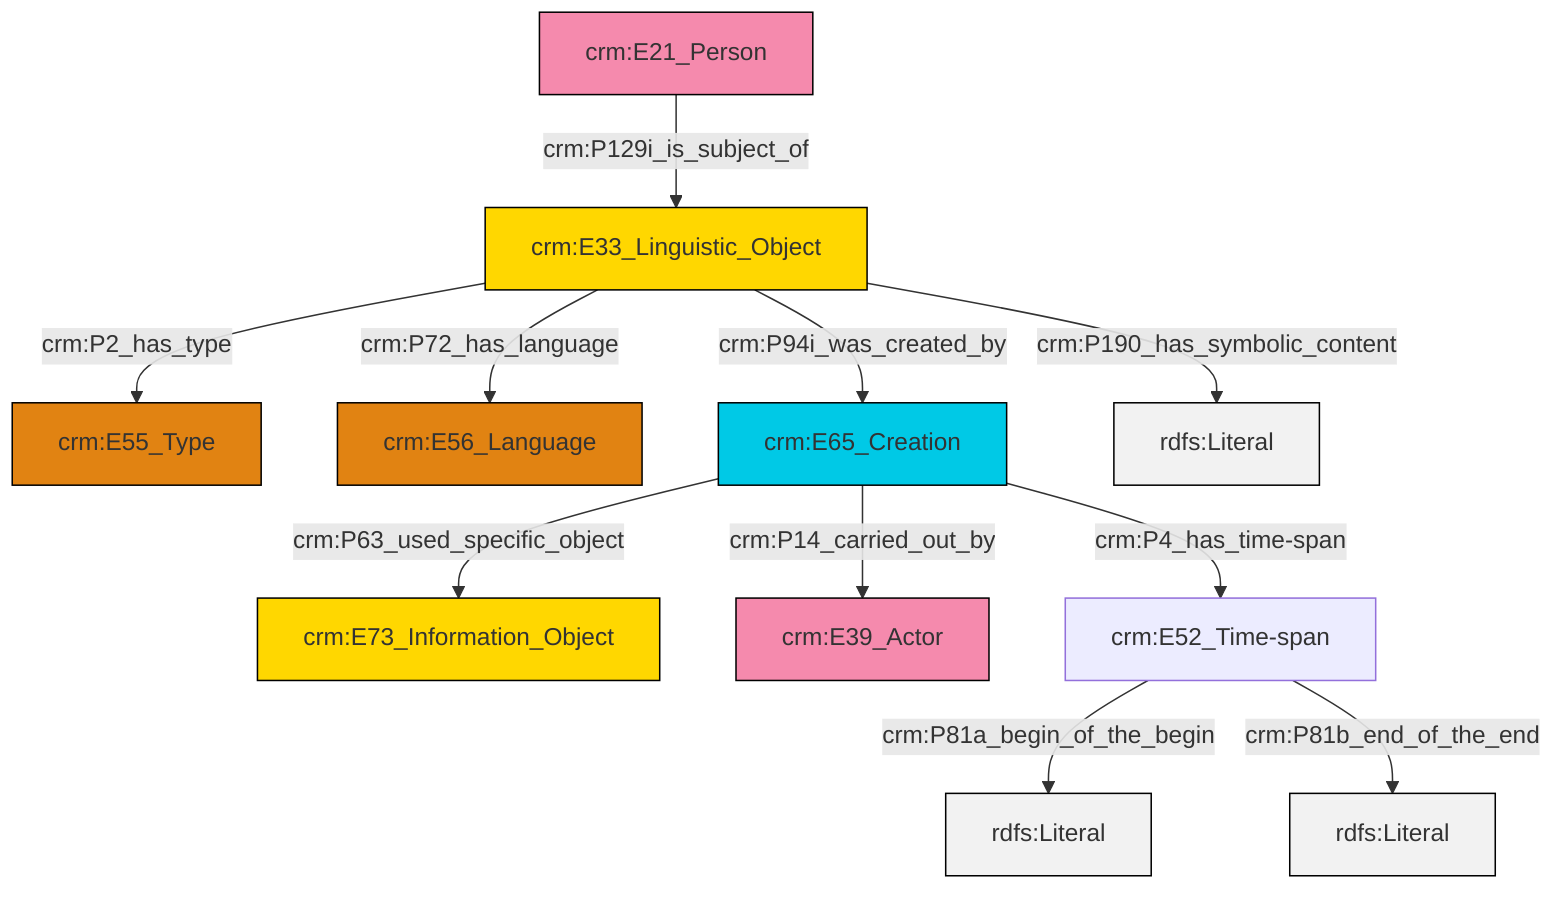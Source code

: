 graph TD
classDef Literal fill:#f2f2f2,stroke:#000000;
classDef CRM_Entity fill:#FFFFFF,stroke:#000000;
classDef Temporal_Entity fill:#00C9E6, stroke:#000000;
classDef Type fill:#E18312, stroke:#000000;
classDef Time-Span fill:#2C9C91, stroke:#000000;
classDef Appellation fill:#FFEB7F, stroke:#000000;
classDef Place fill:#008836, stroke:#000000;
classDef Persistent_Item fill:#B266B2, stroke:#000000;
classDef Conceptual_Object fill:#FFD700, stroke:#000000;
classDef Physical_Thing fill:#D2B48C, stroke:#000000;
classDef Actor fill:#f58aad, stroke:#000000;
classDef PC_Classes fill:#4ce600, stroke:#000000;
classDef Multi fill:#cccccc,stroke:#000000;

2["crm:E33_Linguistic_Object"]:::Conceptual_Object -->|crm:P72_has_language| 3["crm:E56_Language"]:::Type
6["crm:E65_Creation"]:::Temporal_Entity -->|crm:P14_carried_out_by| 7["crm:E39_Actor"]:::Actor
8["crm:E52_Time-span"]:::Default -->|crm:P81a_begin_of_the_begin| 9[rdfs:Literal]:::Literal
2["crm:E33_Linguistic_Object"]:::Conceptual_Object -->|crm:P94i_was_created_by| 6["crm:E65_Creation"]:::Temporal_Entity
2["crm:E33_Linguistic_Object"]:::Conceptual_Object -->|crm:P2_has_type| 0["crm:E55_Type"]:::Type
8["crm:E52_Time-span"]:::Default -->|crm:P81b_end_of_the_end| 11[rdfs:Literal]:::Literal
2["crm:E33_Linguistic_Object"]:::Conceptual_Object -->|crm:P190_has_symbolic_content| 12[rdfs:Literal]:::Literal
13["crm:E21_Person"]:::Actor -->|crm:P129i_is_subject_of| 2["crm:E33_Linguistic_Object"]:::Conceptual_Object
6["crm:E65_Creation"]:::Temporal_Entity -->|crm:P63_used_specific_object| 4["crm:E73_Information_Object"]:::Conceptual_Object
6["crm:E65_Creation"]:::Temporal_Entity -->|crm:P4_has_time-span| 8["crm:E52_Time-span"]:::Default